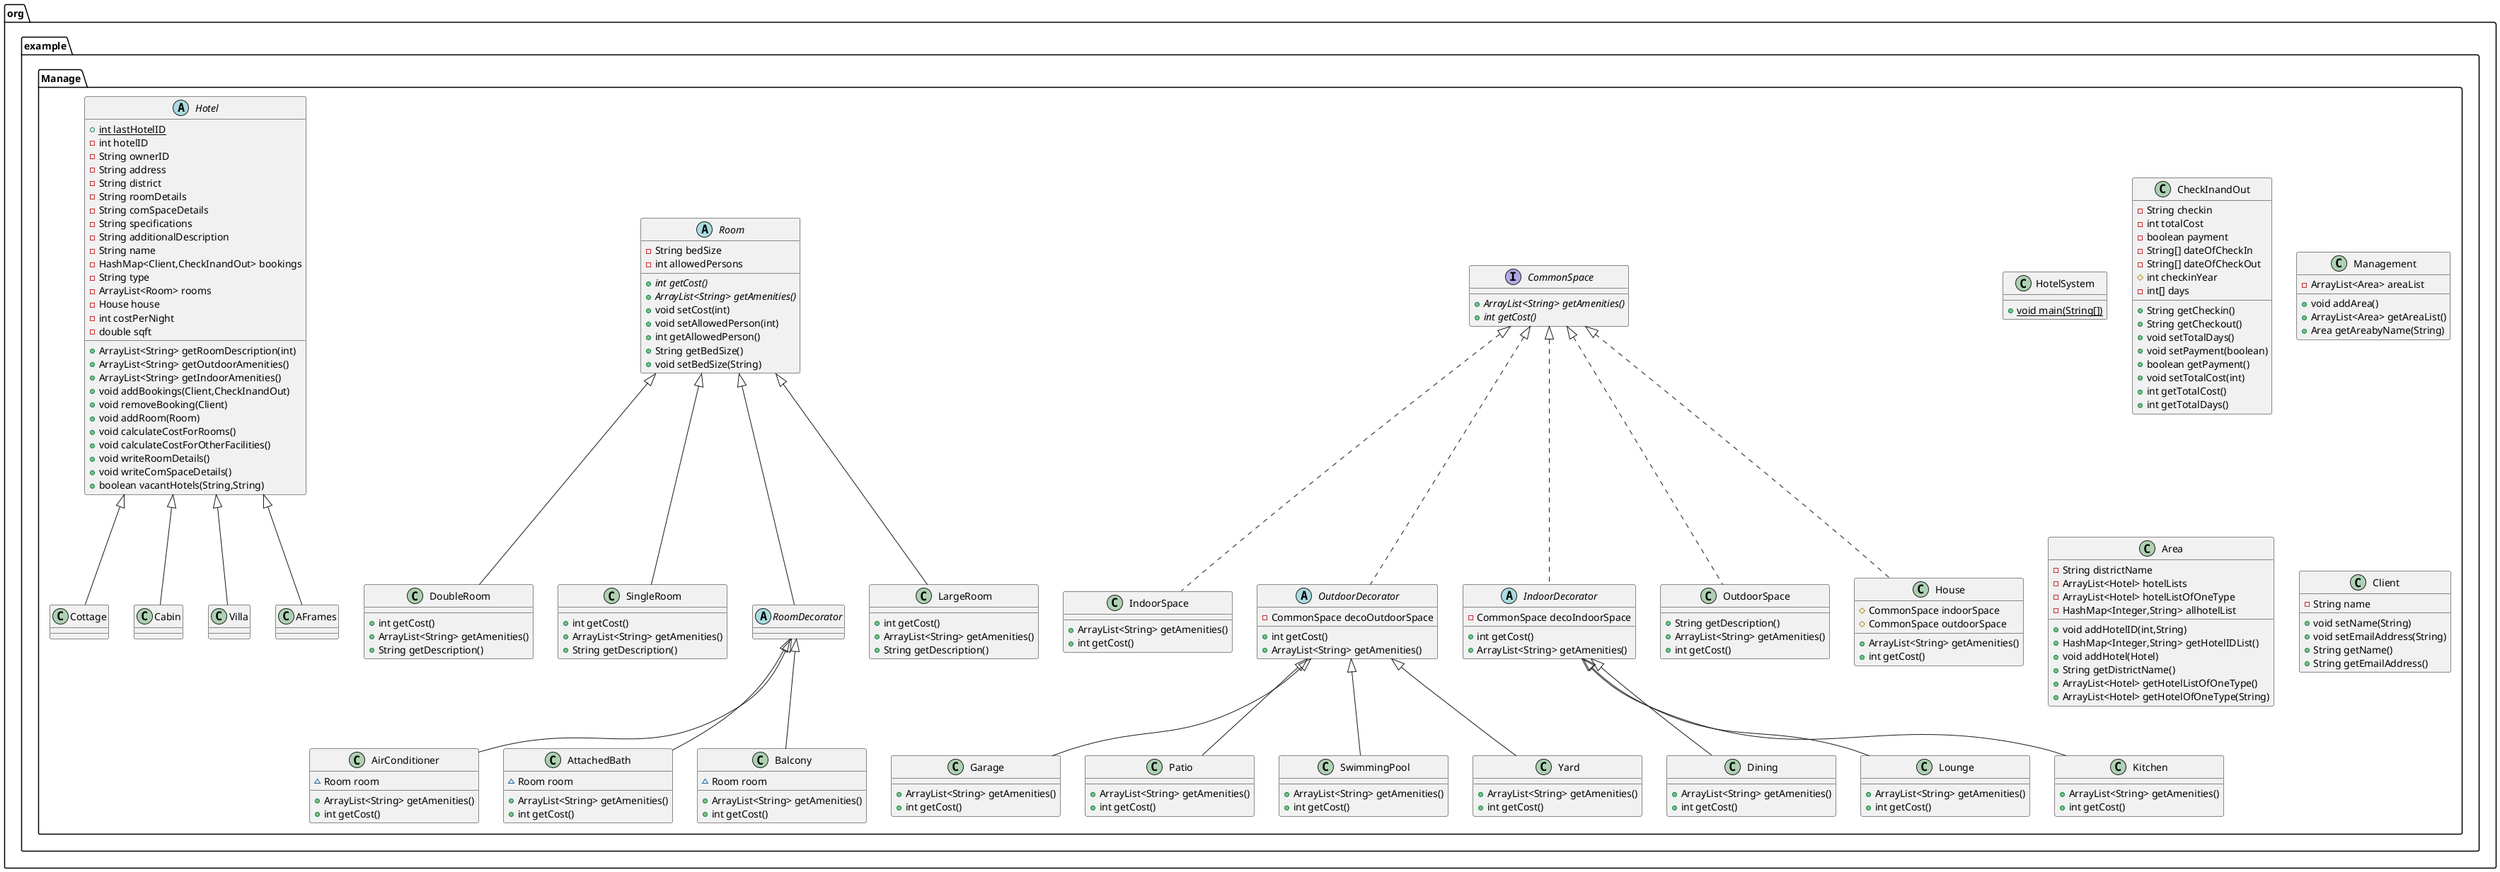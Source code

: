 @startuml
class org.example.Manage.IndoorSpace {
+ ArrayList<String> getAmenities()
+ int getCost()
}

class org.example.Manage.Cottage {
}
class org.example.Manage.Dining {
+ ArrayList<String> getAmenities()
+ int getCost()
}

class org.example.Manage.Lounge {
+ ArrayList<String> getAmenities()
+ int getCost()
}

class org.example.Manage.DoubleRoom {
+ int getCost()
+ ArrayList<String> getAmenities()
+ String getDescription()
}

class org.example.Manage.Cabin {
}
class org.example.Manage.SingleRoom {
+ int getCost()
+ ArrayList<String> getAmenities()
+ String getDescription()
}

class org.example.Manage.HotelSystem {
+ {static} void main(String[])
}

class org.example.Manage.CheckInandOut {
- String checkin
- int totalCost
- boolean payment
- String[] dateOfCheckIn
- String[] dateOfCheckOut
# int checkinYear
- int[] days
+ String getCheckin()
+ String getCheckout()
+ void setTotalDays()
+ void setPayment(boolean)
+ boolean getPayment()
+ void setTotalCost(int)
+ int getTotalCost()
+ int getTotalDays()
}


class org.example.Manage.Management {
- ArrayList<Area> areaList
+ void addArea()
+ ArrayList<Area> getAreaList()
+ Area getAreabyName(String)
}


interface org.example.Manage.CommonSpace {
+ {abstract}ArrayList<String> getAmenities()
+ {abstract}int getCost()
}

abstract class org.example.Manage.OutdoorDecorator {
- CommonSpace decoOutdoorSpace
+ int getCost()
+ ArrayList<String> getAmenities()
}


abstract class org.example.Manage.IndoorDecorator {
- CommonSpace decoIndoorSpace
+ int getCost()
+ ArrayList<String> getAmenities()
}


class org.example.Manage.AirConditioner {
~ Room room
+ ArrayList<String> getAmenities()
+ int getCost()
}


abstract class org.example.Manage.Room {
- String bedSize
- int allowedPersons
+ {abstract}int getCost()
+ {abstract}ArrayList<String> getAmenities()
+ void setCost(int)
+ void setAllowedPerson(int)
+ int getAllowedPerson()
+ String getBedSize()
+ void setBedSize(String)
}


abstract class org.example.Manage.RoomDecorator {
}
class org.example.Manage.OutdoorSpace {
+ String getDescription()
+ ArrayList<String> getAmenities()
+ int getCost()
}

class org.example.Manage.House {
# CommonSpace indoorSpace
# CommonSpace outdoorSpace
+ ArrayList<String> getAmenities()
+ int getCost()
}


class org.example.Manage.AttachedBath {
~ Room room
+ ArrayList<String> getAmenities()
+ int getCost()
}


class org.example.Manage.LargeRoom {
+ int getCost()
+ ArrayList<String> getAmenities()
+ String getDescription()
}

class org.example.Manage.Garage {
+ ArrayList<String> getAmenities()
+ int getCost()
}

class org.example.Manage.Patio {
+ ArrayList<String> getAmenities()
+ int getCost()
}

class org.example.Manage.Area {
- String districtName
- ArrayList<Hotel> hotelLists
- ArrayList<Hotel> hotelListOfOneType
- HashMap<Integer,String> allhotelList
+ void addHotelID(int,String)
+ HashMap<Integer,String> getHotelIDList()
+ void addHotel(Hotel)
+ String getDistrictName()
+ ArrayList<Hotel> getHotelListOfOneType()
+ ArrayList<Hotel> getHotelOfOneType(String)
}


class org.example.Manage.Villa {
}
class org.example.Manage.Kitchen {
+ ArrayList<String> getAmenities()
+ int getCost()
}

class org.example.Manage.AFrames {
}
class org.example.Manage.SwimmingPool {
+ ArrayList<String> getAmenities()
+ int getCost()
}

abstract class org.example.Manage.Hotel {
+ {static} int lastHotelID
- int hotelID
- String ownerID
- String address
- String district
- String roomDetails
- String comSpaceDetails
- String specifications
- String additionalDescription
- String name
- HashMap<Client,CheckInandOut> bookings
- String type
- ArrayList<Room> rooms
- House house
- int costPerNight
- double sqft
+ ArrayList<String> getRoomDescription(int)
+ ArrayList<String> getOutdoorAmenities()
+ ArrayList<String> getIndoorAmenities()
+ void addBookings(Client,CheckInandOut)
+ void removeBooking(Client)
+ void addRoom(Room)
+ void calculateCostForRooms()
+ void calculateCostForOtherFacilities()
+ void writeRoomDetails()
+ void writeComSpaceDetails()
+ boolean vacantHotels(String,String)
}


class org.example.Manage.Yard {
+ ArrayList<String> getAmenities()
+ int getCost()
}

class org.example.Manage.Balcony {
~ Room room
+ ArrayList<String> getAmenities()
+ int getCost()
}


class org.example.Manage.Client {
- String name
+ void setName(String)
+ void setEmailAddress(String)
+ String getName()
+ String getEmailAddress()
}




org.example.Manage.CommonSpace <|.. org.example.Manage.IndoorSpace
org.example.Manage.Hotel <|-- org.example.Manage.Cottage
org.example.Manage.IndoorDecorator <|-- org.example.Manage.Dining
org.example.Manage.IndoorDecorator <|-- org.example.Manage.Lounge
org.example.Manage.Room <|-- org.example.Manage.DoubleRoom
org.example.Manage.Hotel <|-- org.example.Manage.Cabin
org.example.Manage.Room <|-- org.example.Manage.SingleRoom
org.example.Manage.CommonSpace <|.. org.example.Manage.OutdoorDecorator
org.example.Manage.CommonSpace <|.. org.example.Manage.IndoorDecorator
org.example.Manage.RoomDecorator <|-- org.example.Manage.AirConditioner
org.example.Manage.Room <|-- org.example.Manage.RoomDecorator
org.example.Manage.CommonSpace <|.. org.example.Manage.OutdoorSpace
org.example.Manage.CommonSpace <|.. org.example.Manage.House
org.example.Manage.RoomDecorator <|-- org.example.Manage.AttachedBath
org.example.Manage.Room <|-- org.example.Manage.LargeRoom
org.example.Manage.OutdoorDecorator <|-- org.example.Manage.Garage
org.example.Manage.OutdoorDecorator <|-- org.example.Manage.Patio
org.example.Manage.Hotel <|-- org.example.Manage.Villa
org.example.Manage.IndoorDecorator <|-- org.example.Manage.Kitchen
org.example.Manage.Hotel <|-- org.example.Manage.AFrames
org.example.Manage.OutdoorDecorator <|-- org.example.Manage.SwimmingPool
org.example.Manage.OutdoorDecorator <|-- org.example.Manage.Yard
org.example.Manage.RoomDecorator <|-- org.example.Manage.Balcony
@enduml